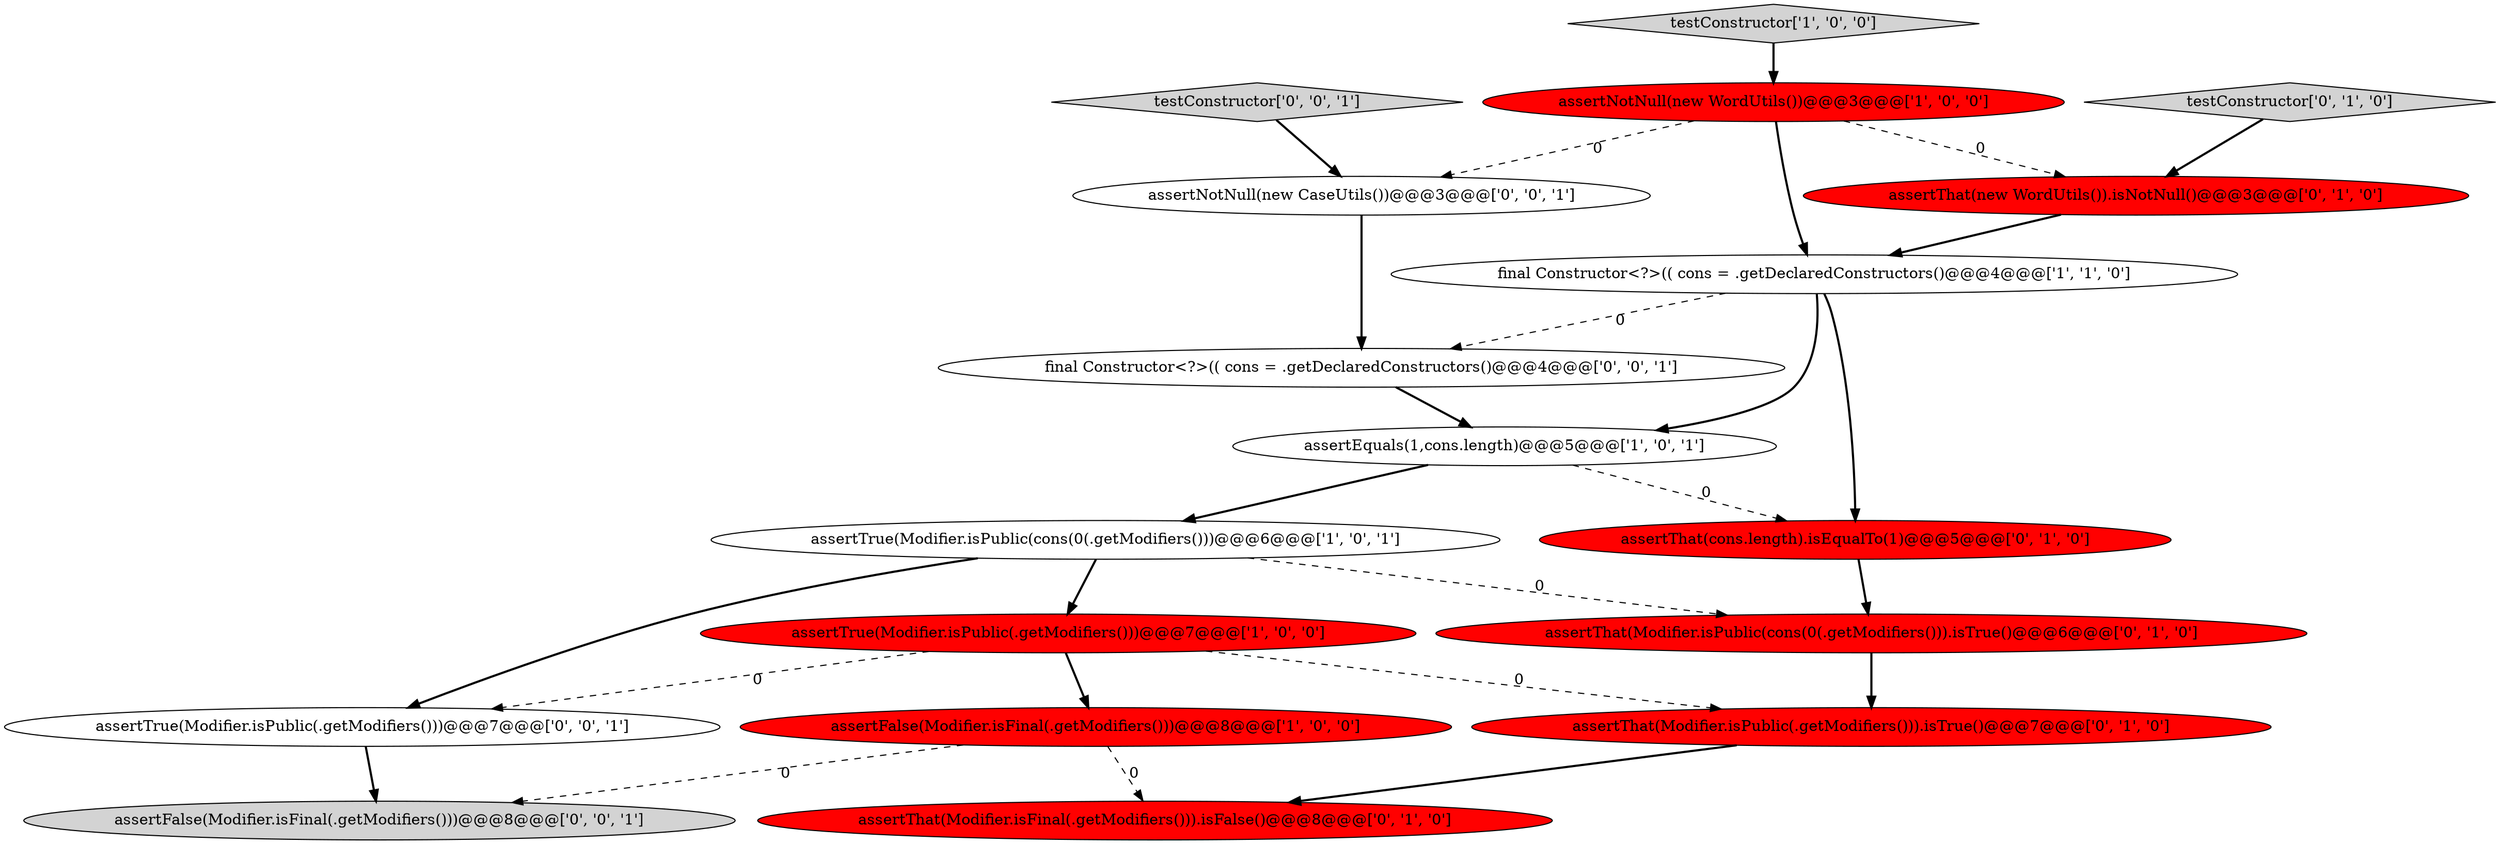 digraph {
11 [style = filled, label = "testConstructor['0', '1', '0']", fillcolor = lightgray, shape = diamond image = "AAA0AAABBB2BBB"];
0 [style = filled, label = "assertNotNull(new WordUtils())@@@3@@@['1', '0', '0']", fillcolor = red, shape = ellipse image = "AAA1AAABBB1BBB"];
7 [style = filled, label = "assertThat(cons.length).isEqualTo(1)@@@5@@@['0', '1', '0']", fillcolor = red, shape = ellipse image = "AAA1AAABBB2BBB"];
10 [style = filled, label = "assertThat(Modifier.isPublic(.getModifiers())).isTrue()@@@7@@@['0', '1', '0']", fillcolor = red, shape = ellipse image = "AAA1AAABBB2BBB"];
17 [style = filled, label = "assertTrue(Modifier.isPublic(.getModifiers()))@@@7@@@['0', '0', '1']", fillcolor = white, shape = ellipse image = "AAA0AAABBB3BBB"];
5 [style = filled, label = "assertEquals(1,cons.length)@@@5@@@['1', '0', '1']", fillcolor = white, shape = ellipse image = "AAA0AAABBB1BBB"];
3 [style = filled, label = "assertTrue(Modifier.isPublic(cons(0(.getModifiers()))@@@6@@@['1', '0', '1']", fillcolor = white, shape = ellipse image = "AAA0AAABBB1BBB"];
14 [style = filled, label = "final Constructor<?>(( cons = .getDeclaredConstructors()@@@4@@@['0', '0', '1']", fillcolor = white, shape = ellipse image = "AAA0AAABBB3BBB"];
15 [style = filled, label = "assertFalse(Modifier.isFinal(.getModifiers()))@@@8@@@['0', '0', '1']", fillcolor = lightgray, shape = ellipse image = "AAA0AAABBB3BBB"];
6 [style = filled, label = "assertFalse(Modifier.isFinal(.getModifiers()))@@@8@@@['1', '0', '0']", fillcolor = red, shape = ellipse image = "AAA1AAABBB1BBB"];
8 [style = filled, label = "assertThat(new WordUtils()).isNotNull()@@@3@@@['0', '1', '0']", fillcolor = red, shape = ellipse image = "AAA1AAABBB2BBB"];
4 [style = filled, label = "final Constructor<?>(( cons = .getDeclaredConstructors()@@@4@@@['1', '1', '0']", fillcolor = white, shape = ellipse image = "AAA0AAABBB1BBB"];
1 [style = filled, label = "assertTrue(Modifier.isPublic(.getModifiers()))@@@7@@@['1', '0', '0']", fillcolor = red, shape = ellipse image = "AAA1AAABBB1BBB"];
2 [style = filled, label = "testConstructor['1', '0', '0']", fillcolor = lightgray, shape = diamond image = "AAA0AAABBB1BBB"];
13 [style = filled, label = "testConstructor['0', '0', '1']", fillcolor = lightgray, shape = diamond image = "AAA0AAABBB3BBB"];
9 [style = filled, label = "assertThat(Modifier.isPublic(cons(0(.getModifiers())).isTrue()@@@6@@@['0', '1', '0']", fillcolor = red, shape = ellipse image = "AAA1AAABBB2BBB"];
16 [style = filled, label = "assertNotNull(new CaseUtils())@@@3@@@['0', '0', '1']", fillcolor = white, shape = ellipse image = "AAA0AAABBB3BBB"];
12 [style = filled, label = "assertThat(Modifier.isFinal(.getModifiers())).isFalse()@@@8@@@['0', '1', '0']", fillcolor = red, shape = ellipse image = "AAA1AAABBB2BBB"];
5->3 [style = bold, label=""];
3->1 [style = bold, label=""];
0->16 [style = dashed, label="0"];
1->10 [style = dashed, label="0"];
9->10 [style = bold, label=""];
13->16 [style = bold, label=""];
4->7 [style = bold, label=""];
6->12 [style = dashed, label="0"];
7->9 [style = bold, label=""];
2->0 [style = bold, label=""];
1->6 [style = bold, label=""];
1->17 [style = dashed, label="0"];
3->9 [style = dashed, label="0"];
6->15 [style = dashed, label="0"];
0->4 [style = bold, label=""];
10->12 [style = bold, label=""];
17->15 [style = bold, label=""];
11->8 [style = bold, label=""];
16->14 [style = bold, label=""];
3->17 [style = bold, label=""];
0->8 [style = dashed, label="0"];
4->14 [style = dashed, label="0"];
8->4 [style = bold, label=""];
5->7 [style = dashed, label="0"];
4->5 [style = bold, label=""];
14->5 [style = bold, label=""];
}
